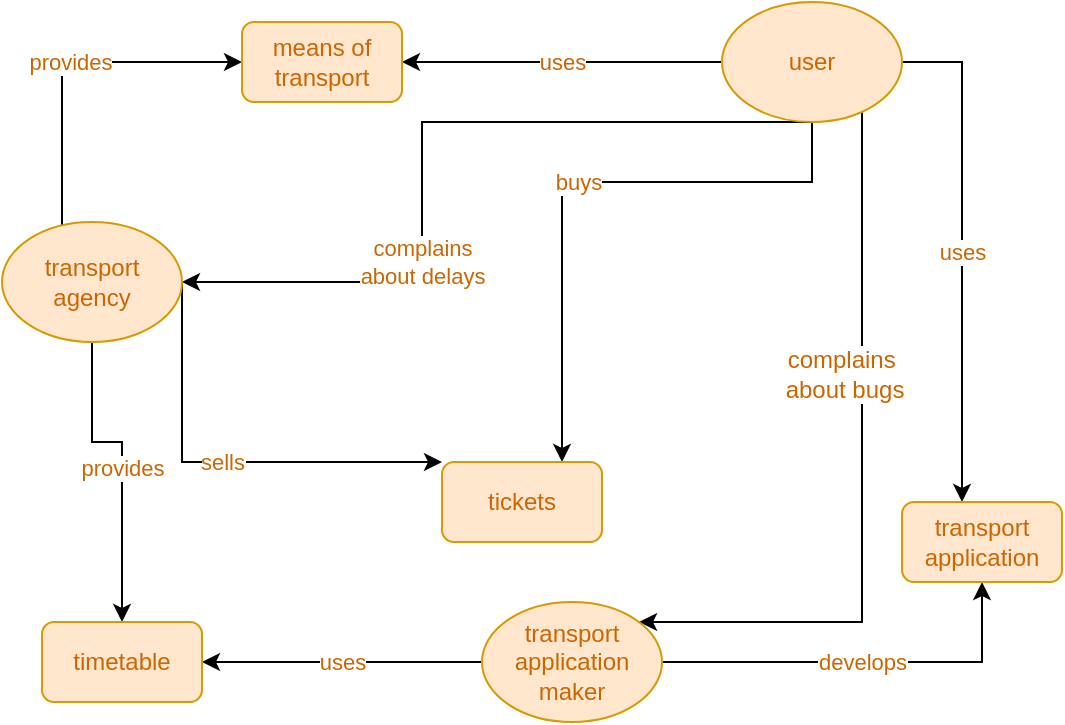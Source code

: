 <mxfile type="device" version="11.1.5" pages="1"><diagram id="09F2MRjlpweCMbqTuDcS" name="Page-1"><mxGraphModel grid="1" dx="870" dy="594" gridSize="10" guides="1" tooltips="1" connect="1" arrows="1" fold="1" page="1" pageScale="1" pageWidth="827" pageHeight="1169" math="0" shadow="0"><root><mxCell id="0"/><mxCell id="1" parent="0"/><mxCell id="e3gZkEi8kut7Lqey3eGz-13" target="e3gZkEi8kut7Lqey3eGz-7" style="edgeStyle=orthogonalEdgeStyle;rounded=0;orthogonalLoop=1;jettySize=auto;html=1;fontColor=#CC6600;" value="uses&lt;br&gt;" parent="1" edge="1" source="e3gZkEi8kut7Lqey3eGz-2"><mxGeometry as="geometry" relative="1"/></mxCell><mxCell id="e3gZkEi8kut7Lqey3eGz-19" target="e3gZkEi8kut7Lqey3eGz-9" style="edgeStyle=orthogonalEdgeStyle;rounded=0;orthogonalLoop=1;jettySize=auto;html=1;fontColor=#CC6600;" value="uses" parent="1" edge="1" source="e3gZkEi8kut7Lqey3eGz-2"><mxGeometry as="geometry" relative="1"><Array as="points"><mxPoint x="640" y="160"/></Array></mxGeometry></mxCell><mxCell id="e3gZkEi8kut7Lqey3eGz-20" target="e3gZkEi8kut7Lqey3eGz-8" style="edgeStyle=orthogonalEdgeStyle;rounded=0;orthogonalLoop=1;jettySize=auto;html=1;fontColor=#CC6600;" value="buys" parent="1" edge="1" source="e3gZkEi8kut7Lqey3eGz-2"><mxGeometry as="geometry" relative="1"><Array as="points"><mxPoint x="565" y="220"/><mxPoint x="440" y="220"/></Array></mxGeometry></mxCell><mxCell id="e3gZkEi8kut7Lqey3eGz-21" target="e3gZkEi8kut7Lqey3eGz-4" style="edgeStyle=orthogonalEdgeStyle;rounded=0;orthogonalLoop=1;jettySize=auto;html=1;fontColor=#CC6600;" parent="1" edge="1" source="e3gZkEi8kut7Lqey3eGz-2"><mxGeometry as="geometry" relative="1"><Array as="points"><mxPoint x="590" y="440"/></Array></mxGeometry></mxCell><mxCell id="e3gZkEi8kut7Lqey3eGz-22" style="text;html=1;resizable=0;points=[];align=center;verticalAlign=middle;labelBackgroundColor=#ffffff;fontColor=#CC6600;" value="complains&amp;nbsp;&lt;br&gt;about bugs&lt;br&gt;" parent="e3gZkEi8kut7Lqey3eGz-21" vertex="1" connectable="0"><mxGeometry as="geometry" x="-0.293" y="-9" relative="1"><mxPoint as="offset" y="1"/></mxGeometry></mxCell><mxCell id="e3gZkEi8kut7Lqey3eGz-24" target="e3gZkEi8kut7Lqey3eGz-3" style="edgeStyle=orthogonalEdgeStyle;rounded=0;orthogonalLoop=1;jettySize=auto;html=1;fontColor=#CC6600;" value="complains&lt;br&gt;about delays" parent="1" edge="1" source="e3gZkEi8kut7Lqey3eGz-2"><mxGeometry as="geometry" x="0.342" relative="1"><Array as="points"><mxPoint x="370" y="190"/><mxPoint x="370" y="270"/></Array><mxPoint as="offset"/></mxGeometry></mxCell><mxCell id="e3gZkEi8kut7Lqey3eGz-2" style="ellipse;whiteSpace=wrap;html=1;fillColor=#ffe6cc;strokeColor=#d79b00;fontColor=#CC6600;" value="user" parent="1" vertex="1"><mxGeometry as="geometry" width="90" x="520" y="130" height="60"/></mxCell><mxCell id="e3gZkEi8kut7Lqey3eGz-14" target="e3gZkEi8kut7Lqey3eGz-7" style="edgeStyle=orthogonalEdgeStyle;rounded=0;orthogonalLoop=1;jettySize=auto;html=1;fontColor=#CC6600;" value="provides&lt;br&gt;" parent="1" edge="1" source="e3gZkEi8kut7Lqey3eGz-3"><mxGeometry as="geometry" relative="1"><Array as="points"><mxPoint x="190" y="160"/></Array></mxGeometry></mxCell><mxCell id="e3gZkEi8kut7Lqey3eGz-15" target="e3gZkEi8kut7Lqey3eGz-10" style="edgeStyle=orthogonalEdgeStyle;rounded=0;orthogonalLoop=1;jettySize=auto;html=1;fontColor=#CC6600;" value="provides" parent="1" edge="1" source="e3gZkEi8kut7Lqey3eGz-3"><mxGeometry as="geometry" relative="1"><Array as="points"><mxPoint x="205" y="350"/></Array></mxGeometry></mxCell><mxCell id="e3gZkEi8kut7Lqey3eGz-16" target="e3gZkEi8kut7Lqey3eGz-8" style="edgeStyle=orthogonalEdgeStyle;rounded=0;orthogonalLoop=1;jettySize=auto;html=1;fontColor=#CC6600;" value="sells&lt;br&gt;" parent="1" edge="1" source="e3gZkEi8kut7Lqey3eGz-3"><mxGeometry as="geometry" relative="1"><Array as="points"><mxPoint x="250" y="360"/></Array></mxGeometry></mxCell><mxCell id="e3gZkEi8kut7Lqey3eGz-3" style="ellipse;whiteSpace=wrap;html=1;fillColor=#ffe6cc;strokeColor=#d79b00;fontColor=#CC6600;" value="transport agency" parent="1" vertex="1"><mxGeometry as="geometry" width="90" x="160" y="240" height="60"/></mxCell><mxCell id="e3gZkEi8kut7Lqey3eGz-17" target="e3gZkEi8kut7Lqey3eGz-9" style="edgeStyle=orthogonalEdgeStyle;rounded=0;orthogonalLoop=1;jettySize=auto;html=1;fontColor=#CC6600;" value="develops" parent="1" edge="1" source="e3gZkEi8kut7Lqey3eGz-4"><mxGeometry as="geometry" relative="1"/></mxCell><mxCell id="e3gZkEi8kut7Lqey3eGz-18" target="e3gZkEi8kut7Lqey3eGz-10" style="edgeStyle=orthogonalEdgeStyle;rounded=0;orthogonalLoop=1;jettySize=auto;html=1;fontColor=#CC6600;" value="uses" parent="1" edge="1" source="e3gZkEi8kut7Lqey3eGz-4"><mxGeometry as="geometry" relative="1"><Array as="points"><mxPoint x="320" y="460"/><mxPoint x="320" y="460"/></Array></mxGeometry></mxCell><mxCell id="e3gZkEi8kut7Lqey3eGz-4" style="ellipse;whiteSpace=wrap;html=1;fillColor=#ffe6cc;strokeColor=#d79b00;fontColor=#CC6600;" value="transport application&lt;br&gt;maker" parent="1" vertex="1"><mxGeometry as="geometry" width="90" x="400" y="430" height="60"/></mxCell><mxCell id="e3gZkEi8kut7Lqey3eGz-7" style="rounded=1;whiteSpace=wrap;html=1;fillColor=#ffe6cc;strokeColor=#d79b00;fontColor=#CC6600;" value="means of transport" parent="1" vertex="1"><mxGeometry as="geometry" width="80" x="280" y="140" height="40"/></mxCell><mxCell id="e3gZkEi8kut7Lqey3eGz-8" style="rounded=1;whiteSpace=wrap;html=1;fillColor=#ffe6cc;strokeColor=#d79b00;fontColor=#CC6600;" value="tickets&lt;br&gt;" parent="1" vertex="1"><mxGeometry as="geometry" width="80" x="380" y="360" height="40"/></mxCell><mxCell id="e3gZkEi8kut7Lqey3eGz-9" style="rounded=1;whiteSpace=wrap;html=1;fillColor=#ffe6cc;strokeColor=#d79b00;fontColor=#CC6600;" value="transport application" parent="1" vertex="1"><mxGeometry as="geometry" width="80" x="610" y="380" height="40"/></mxCell><mxCell id="e3gZkEi8kut7Lqey3eGz-10" style="rounded=1;whiteSpace=wrap;html=1;fillColor=#ffe6cc;strokeColor=#d79b00;fontColor=#CC6600;" value="timetable" parent="1" vertex="1"><mxGeometry as="geometry" width="80" x="180" y="440" height="40"/></mxCell></root></mxGraphModel></diagram></mxfile>